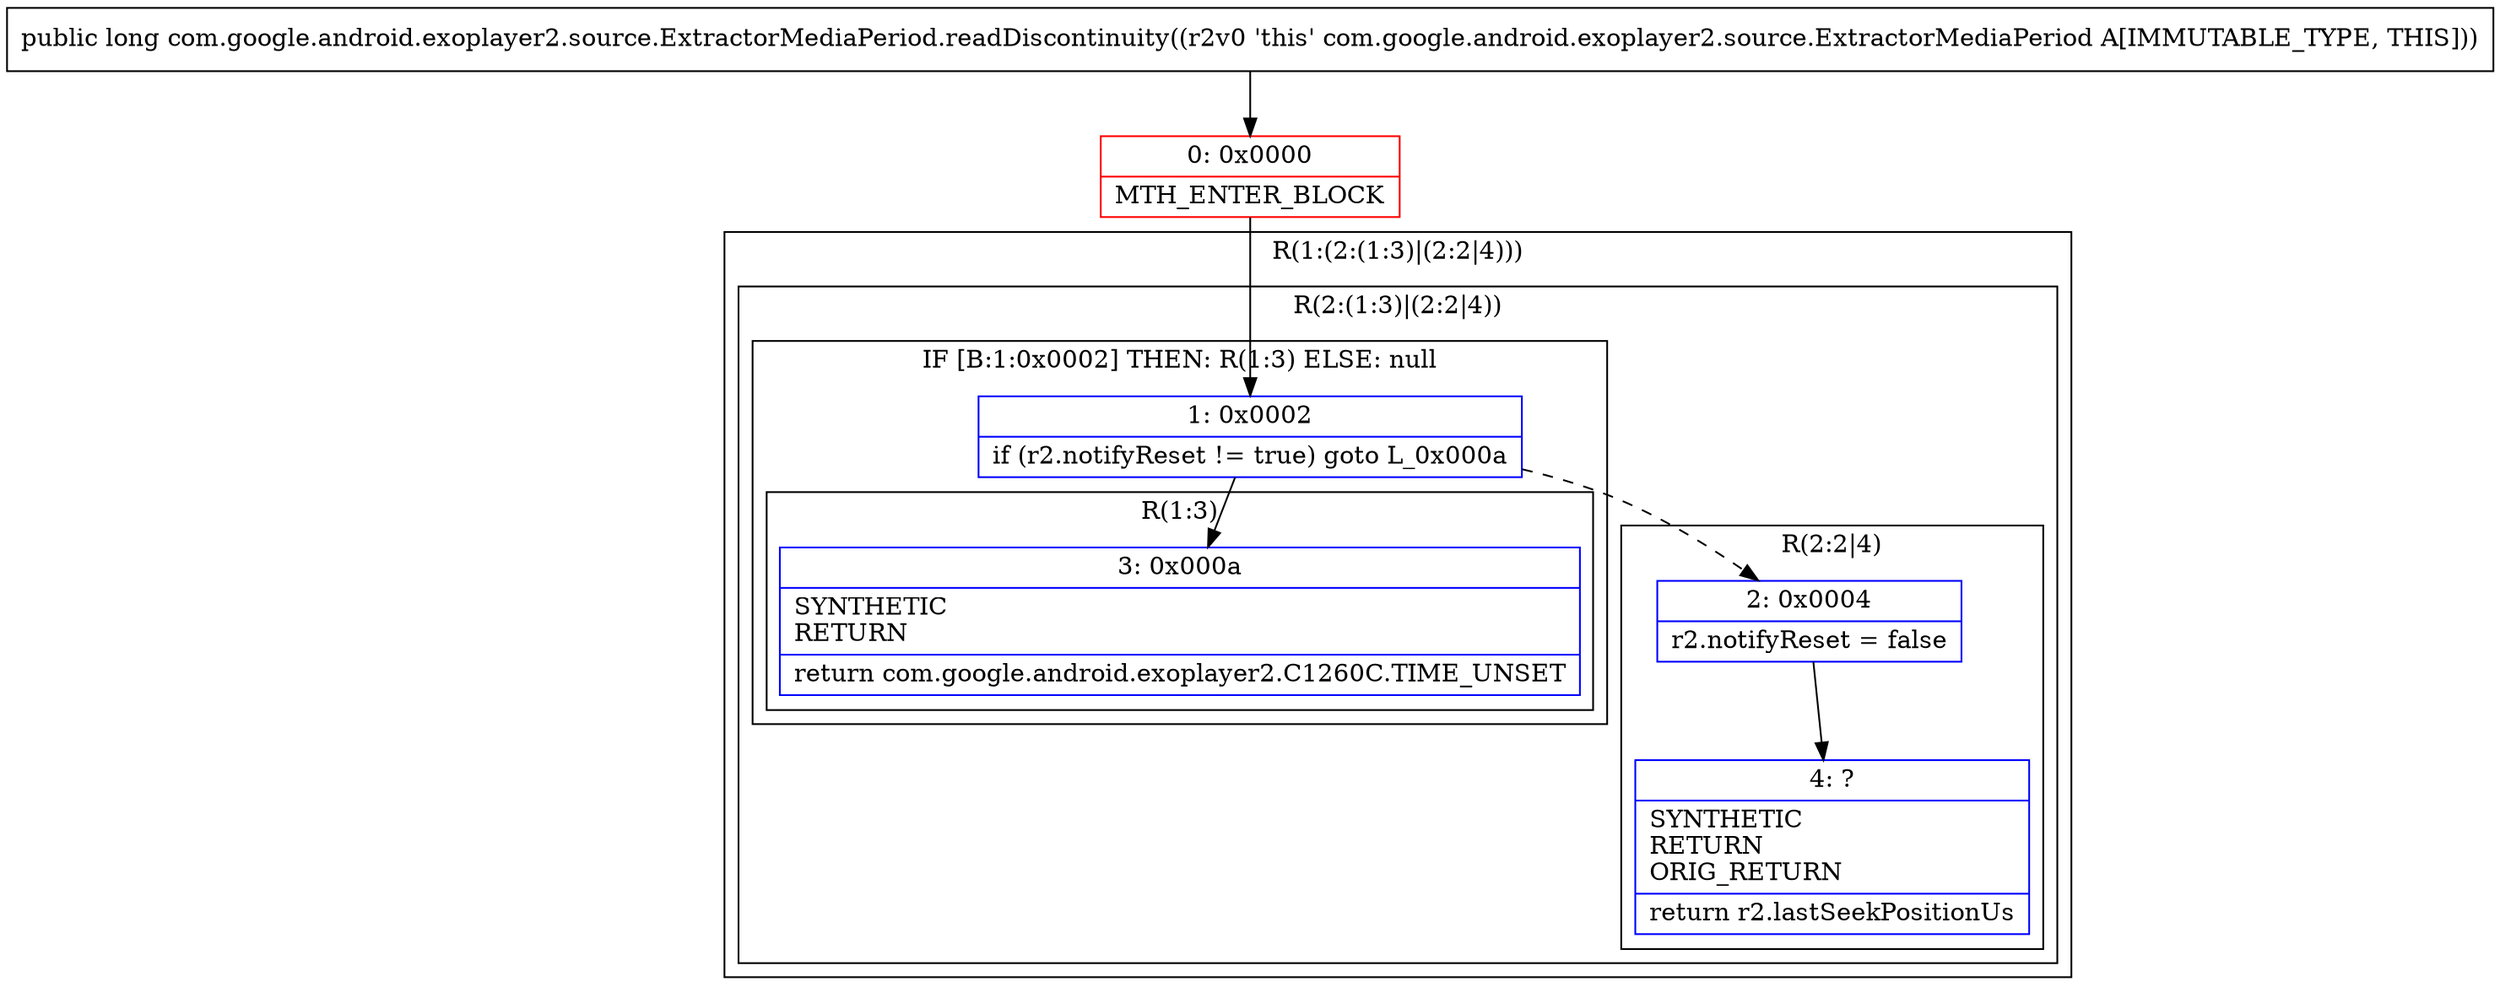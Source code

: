 digraph "CFG forcom.google.android.exoplayer2.source.ExtractorMediaPeriod.readDiscontinuity()J" {
subgraph cluster_Region_660718077 {
label = "R(1:(2:(1:3)|(2:2|4)))";
node [shape=record,color=blue];
subgraph cluster_Region_1554912597 {
label = "R(2:(1:3)|(2:2|4))";
node [shape=record,color=blue];
subgraph cluster_IfRegion_509709660 {
label = "IF [B:1:0x0002] THEN: R(1:3) ELSE: null";
node [shape=record,color=blue];
Node_1 [shape=record,label="{1\:\ 0x0002|if (r2.notifyReset != true) goto L_0x000a\l}"];
subgraph cluster_Region_1902749642 {
label = "R(1:3)";
node [shape=record,color=blue];
Node_3 [shape=record,label="{3\:\ 0x000a|SYNTHETIC\lRETURN\l|return com.google.android.exoplayer2.C1260C.TIME_UNSET\l}"];
}
}
subgraph cluster_Region_1479470643 {
label = "R(2:2|4)";
node [shape=record,color=blue];
Node_2 [shape=record,label="{2\:\ 0x0004|r2.notifyReset = false\l}"];
Node_4 [shape=record,label="{4\:\ ?|SYNTHETIC\lRETURN\lORIG_RETURN\l|return r2.lastSeekPositionUs\l}"];
}
}
}
Node_0 [shape=record,color=red,label="{0\:\ 0x0000|MTH_ENTER_BLOCK\l}"];
MethodNode[shape=record,label="{public long com.google.android.exoplayer2.source.ExtractorMediaPeriod.readDiscontinuity((r2v0 'this' com.google.android.exoplayer2.source.ExtractorMediaPeriod A[IMMUTABLE_TYPE, THIS])) }"];
MethodNode -> Node_0;
Node_1 -> Node_2[style=dashed];
Node_1 -> Node_3;
Node_2 -> Node_4;
Node_0 -> Node_1;
}

